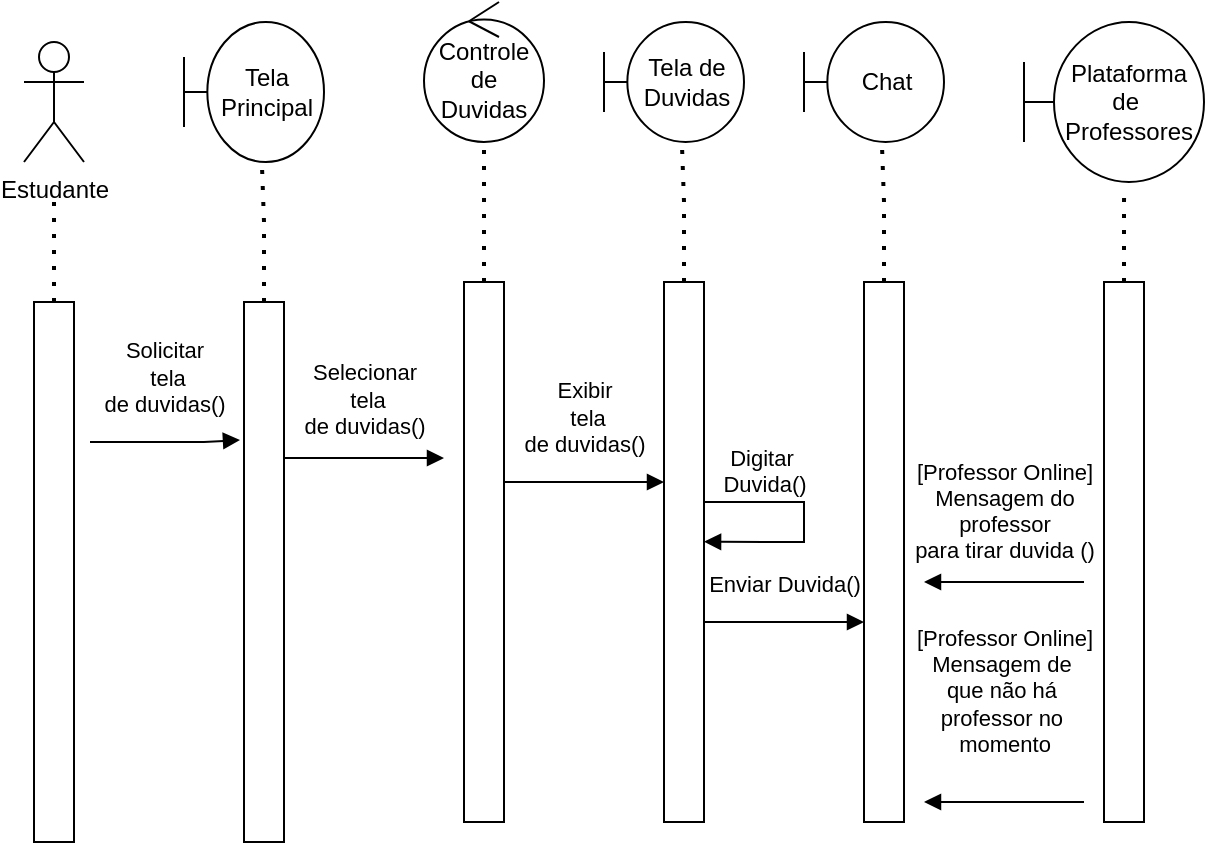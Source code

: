 <mxfile version="24.8.3">
  <diagram name="Página-1" id="fEXoRQuii5otYf2MH7eh">
    <mxGraphModel dx="880" dy="468" grid="1" gridSize="10" guides="1" tooltips="1" connect="1" arrows="1" fold="1" page="1" pageScale="1" pageWidth="827" pageHeight="1169" math="0" shadow="0">
      <root>
        <mxCell id="0" />
        <mxCell id="1" parent="0" />
        <mxCell id="SjVy-5ffpDYby1XpSnQS-1" value="Estudante" style="shape=umlActor;verticalLabelPosition=bottom;verticalAlign=top;html=1;outlineConnect=0;" vertex="1" parent="1">
          <mxGeometry x="20" y="20" width="30" height="60" as="geometry" />
        </mxCell>
        <mxCell id="SjVy-5ffpDYby1XpSnQS-3" value="Tela Principal" style="shape=umlBoundary;whiteSpace=wrap;html=1;" vertex="1" parent="1">
          <mxGeometry x="100" y="10" width="70" height="70" as="geometry" />
        </mxCell>
        <mxCell id="SjVy-5ffpDYby1XpSnQS-4" value="" style="rounded=0;whiteSpace=wrap;html=1;" vertex="1" parent="1">
          <mxGeometry x="25" y="150" width="20" height="270" as="geometry" />
        </mxCell>
        <mxCell id="SjVy-5ffpDYby1XpSnQS-5" value="" style="endArrow=none;dashed=1;html=1;dashPattern=1 3;strokeWidth=2;rounded=0;exitX=0.5;exitY=0;exitDx=0;exitDy=0;exitPerimeter=0;" edge="1" parent="1" source="SjVy-5ffpDYby1XpSnQS-4">
          <mxGeometry width="50" height="50" relative="1" as="geometry">
            <mxPoint x="35" y="140" as="sourcePoint" />
            <mxPoint x="35" y="100" as="targetPoint" />
            <Array as="points">
              <mxPoint x="35" y="110" />
            </Array>
          </mxGeometry>
        </mxCell>
        <mxCell id="SjVy-5ffpDYby1XpSnQS-6" value="" style="rounded=0;whiteSpace=wrap;html=1;" vertex="1" parent="1">
          <mxGeometry x="130" y="150" width="20" height="270" as="geometry" />
        </mxCell>
        <mxCell id="SjVy-5ffpDYby1XpSnQS-7" value="" style="endArrow=none;dashed=1;html=1;dashPattern=1 3;strokeWidth=2;rounded=0;exitX=0.5;exitY=0;exitDx=0;exitDy=0;exitPerimeter=0;entryX=0.557;entryY=1.029;entryDx=0;entryDy=0;entryPerimeter=0;" edge="1" parent="1" source="SjVy-5ffpDYby1XpSnQS-6" target="SjVy-5ffpDYby1XpSnQS-3">
          <mxGeometry width="50" height="50" relative="1" as="geometry">
            <mxPoint x="140" y="140" as="sourcePoint" />
            <mxPoint x="140" y="100" as="targetPoint" />
            <Array as="points">
              <mxPoint x="140" y="110" />
            </Array>
          </mxGeometry>
        </mxCell>
        <mxCell id="SjVy-5ffpDYby1XpSnQS-10" value="Controle de Duvidas" style="ellipse;shape=umlControl;whiteSpace=wrap;html=1;" vertex="1" parent="1">
          <mxGeometry x="220" width="60" height="70" as="geometry" />
        </mxCell>
        <mxCell id="SjVy-5ffpDYby1XpSnQS-11" value="" style="endArrow=none;dashed=1;html=1;dashPattern=1 3;strokeWidth=2;rounded=0;exitX=0.5;exitY=0;exitDx=0;exitDy=0;exitPerimeter=0;entryX=0.5;entryY=1.057;entryDx=0;entryDy=0;entryPerimeter=0;" edge="1" parent="1" source="SjVy-5ffpDYby1XpSnQS-12" target="SjVy-5ffpDYby1XpSnQS-10">
          <mxGeometry width="50" height="50" relative="1" as="geometry">
            <mxPoint x="250" y="130" as="sourcePoint" />
            <mxPoint x="250" y="90" as="targetPoint" />
            <Array as="points">
              <mxPoint x="250" y="100" />
            </Array>
          </mxGeometry>
        </mxCell>
        <mxCell id="SjVy-5ffpDYby1XpSnQS-12" value="" style="rounded=0;whiteSpace=wrap;html=1;" vertex="1" parent="1">
          <mxGeometry x="240" y="140" width="20" height="270" as="geometry" />
        </mxCell>
        <mxCell id="SjVy-5ffpDYby1XpSnQS-14" value="Tela de Duvidas" style="shape=umlBoundary;whiteSpace=wrap;html=1;" vertex="1" parent="1">
          <mxGeometry x="310" y="10" width="70" height="60" as="geometry" />
        </mxCell>
        <mxCell id="SjVy-5ffpDYby1XpSnQS-15" value="" style="endArrow=none;dashed=1;html=1;dashPattern=1 3;strokeWidth=2;rounded=0;exitX=0.5;exitY=0;exitDx=0;exitDy=0;exitPerimeter=0;entryX=0.557;entryY=1.029;entryDx=0;entryDy=0;entryPerimeter=0;" edge="1" source="SjVy-5ffpDYby1XpSnQS-16" target="SjVy-5ffpDYby1XpSnQS-14" parent="1">
          <mxGeometry width="50" height="50" relative="1" as="geometry">
            <mxPoint x="350" y="130" as="sourcePoint" />
            <mxPoint x="350" y="90" as="targetPoint" />
            <Array as="points">
              <mxPoint x="350" y="100" />
            </Array>
          </mxGeometry>
        </mxCell>
        <mxCell id="SjVy-5ffpDYby1XpSnQS-16" value="" style="rounded=0;whiteSpace=wrap;html=1;" vertex="1" parent="1">
          <mxGeometry x="340" y="140" width="20" height="270" as="geometry" />
        </mxCell>
        <mxCell id="SjVy-5ffpDYby1XpSnQS-17" value="Solicitar&lt;br&gt;&amp;nbsp;tela &lt;br&gt;de duvidas()" style="html=1;verticalAlign=bottom;endArrow=block;curved=0;rounded=0;entryX=-0.1;entryY=0.219;entryDx=0;entryDy=0;entryPerimeter=0;" edge="1" parent="1">
          <mxGeometry x="-0.014" y="10" width="80" relative="1" as="geometry">
            <mxPoint x="53" y="220" as="sourcePoint" />
            <mxPoint x="128" y="219" as="targetPoint" />
            <Array as="points">
              <mxPoint x="70" y="220" />
              <mxPoint x="100" y="220" />
              <mxPoint x="110" y="220" />
            </Array>
            <mxPoint as="offset" />
          </mxGeometry>
        </mxCell>
        <mxCell id="SjVy-5ffpDYby1XpSnQS-19" value="Selecionar&lt;br&gt;&amp;nbsp;tela &lt;br&gt;de duvidas()" style="html=1;verticalAlign=bottom;endArrow=block;curved=0;rounded=0;entryX=0;entryY=0.25;entryDx=0;entryDy=0;exitX=1;exitY=0.25;exitDx=0;exitDy=0;" edge="1" parent="1">
          <mxGeometry y="8" width="80" relative="1" as="geometry">
            <mxPoint x="150" y="228" as="sourcePoint" />
            <mxPoint x="230" y="228" as="targetPoint" />
            <mxPoint y="1" as="offset" />
          </mxGeometry>
        </mxCell>
        <mxCell id="SjVy-5ffpDYby1XpSnQS-21" value="Exibir&lt;br&gt;&amp;nbsp;tela &lt;br&gt;de duvidas()" style="html=1;verticalAlign=bottom;endArrow=block;curved=0;rounded=0;" edge="1" parent="1">
          <mxGeometry y="10" width="80" relative="1" as="geometry">
            <mxPoint x="260" y="240" as="sourcePoint" />
            <mxPoint x="340" y="240" as="targetPoint" />
            <mxPoint as="offset" />
          </mxGeometry>
        </mxCell>
        <mxCell id="SjVy-5ffpDYby1XpSnQS-22" value="" style="rounded=0;whiteSpace=wrap;html=1;" vertex="1" parent="1">
          <mxGeometry x="440" y="140" width="20" height="270" as="geometry" />
        </mxCell>
        <mxCell id="SjVy-5ffpDYby1XpSnQS-23" value="" style="endArrow=none;dashed=1;html=1;dashPattern=1 3;strokeWidth=2;rounded=0;exitX=0.5;exitY=0;exitDx=0;exitDy=0;exitPerimeter=0;entryX=0.557;entryY=1.029;entryDx=0;entryDy=0;entryPerimeter=0;" edge="1" source="SjVy-5ffpDYby1XpSnQS-22" target="SjVy-5ffpDYby1XpSnQS-24" parent="1">
          <mxGeometry width="50" height="50" relative="1" as="geometry">
            <mxPoint x="450" y="130" as="sourcePoint" />
            <mxPoint x="450" y="90" as="targetPoint" />
            <Array as="points">
              <mxPoint x="450" y="100" />
            </Array>
          </mxGeometry>
        </mxCell>
        <mxCell id="SjVy-5ffpDYby1XpSnQS-24" value="Chat" style="shape=umlBoundary;whiteSpace=wrap;html=1;" vertex="1" parent="1">
          <mxGeometry x="410" y="10" width="70" height="60" as="geometry" />
        </mxCell>
        <mxCell id="SjVy-5ffpDYby1XpSnQS-28" value="" style="rounded=0;whiteSpace=wrap;html=1;" vertex="1" parent="1">
          <mxGeometry x="560" y="140" width="20" height="270" as="geometry" />
        </mxCell>
        <mxCell id="SjVy-5ffpDYby1XpSnQS-29" value="" style="endArrow=none;dashed=1;html=1;dashPattern=1 3;strokeWidth=2;rounded=0;exitX=0.5;exitY=0;exitDx=0;exitDy=0;exitPerimeter=0;entryX=0.557;entryY=1.029;entryDx=0;entryDy=0;entryPerimeter=0;" edge="1" source="SjVy-5ffpDYby1XpSnQS-28" target="SjVy-5ffpDYby1XpSnQS-30" parent="1">
          <mxGeometry width="50" height="50" relative="1" as="geometry">
            <mxPoint x="570" y="130" as="sourcePoint" />
            <mxPoint x="570" y="90" as="targetPoint" />
            <Array as="points">
              <mxPoint x="570" y="100" />
            </Array>
          </mxGeometry>
        </mxCell>
        <mxCell id="SjVy-5ffpDYby1XpSnQS-30" value="Plataforma de&amp;nbsp;&lt;div&gt;Professores&lt;/div&gt;" style="shape=umlBoundary;whiteSpace=wrap;html=1;" vertex="1" parent="1">
          <mxGeometry x="520" y="10" width="90" height="80" as="geometry" />
        </mxCell>
        <mxCell id="SjVy-5ffpDYby1XpSnQS-32" value="[Professor Online]&lt;div&gt;Mensagem do&lt;/div&gt;&lt;div&gt;professor&lt;/div&gt;&lt;div&gt;para tirar duvida ()&lt;br&gt;&lt;div&gt;&lt;br&gt;&lt;div&gt;&lt;br&gt;&lt;/div&gt;&lt;/div&gt;&lt;/div&gt;" style="html=1;verticalAlign=bottom;endArrow=block;curved=0;rounded=0;strokeColor=#000000;" edge="1" parent="1">
          <mxGeometry y="10" width="80" relative="1" as="geometry">
            <mxPoint x="550" y="300" as="sourcePoint" />
            <mxPoint x="470" y="300" as="targetPoint" />
            <mxPoint as="offset" />
          </mxGeometry>
        </mxCell>
        <mxCell id="SjVy-5ffpDYby1XpSnQS-33" value="" style="html=1;verticalAlign=bottom;endArrow=block;curved=0;rounded=0;" edge="1" parent="1">
          <mxGeometry y="30" width="80" relative="1" as="geometry">
            <mxPoint x="550" y="290" as="sourcePoint" />
            <mxPoint x="470" y="290" as="targetPoint" />
            <mxPoint as="offset" />
          </mxGeometry>
        </mxCell>
        <mxCell id="SjVy-5ffpDYby1XpSnQS-34" value="[Professor Online]&lt;div&gt;Mensagem de&amp;nbsp;&lt;/div&gt;&lt;div&gt;que não há&amp;nbsp;&lt;/div&gt;&lt;div&gt;professor no&amp;nbsp;&lt;/div&gt;&lt;div&gt;momento&lt;/div&gt;" style="html=1;verticalAlign=bottom;endArrow=block;curved=0;rounded=0;" edge="1" parent="1">
          <mxGeometry y="-20" width="80" relative="1" as="geometry">
            <mxPoint x="550" y="400" as="sourcePoint" />
            <mxPoint x="470" y="400" as="targetPoint" />
            <mxPoint as="offset" />
          </mxGeometry>
        </mxCell>
        <mxCell id="SjVy-5ffpDYby1XpSnQS-35" value="Enviar Duvida()" style="html=1;verticalAlign=bottom;endArrow=block;curved=0;rounded=0;" edge="1" parent="1">
          <mxGeometry y="10" width="80" relative="1" as="geometry">
            <mxPoint x="360" y="310" as="sourcePoint" />
            <mxPoint x="440" y="310" as="targetPoint" />
            <mxPoint as="offset" />
          </mxGeometry>
        </mxCell>
        <mxCell id="SjVy-5ffpDYby1XpSnQS-36" value="Digitar&amp;nbsp;&lt;div&gt;Duvida()&lt;/div&gt;" style="html=1;verticalAlign=bottom;endArrow=block;curved=0;rounded=0;entryX=1.002;entryY=0.481;entryDx=0;entryDy=0;entryPerimeter=0;" edge="1" parent="1" target="SjVy-5ffpDYby1XpSnQS-16">
          <mxGeometry x="-0.5" width="80" relative="1" as="geometry">
            <mxPoint x="360" y="250" as="sourcePoint" />
            <mxPoint x="370" y="260" as="targetPoint" />
            <mxPoint as="offset" />
            <Array as="points">
              <mxPoint x="410" y="250" />
              <mxPoint x="410" y="270" />
              <mxPoint x="390" y="270" />
            </Array>
          </mxGeometry>
        </mxCell>
      </root>
    </mxGraphModel>
  </diagram>
</mxfile>
